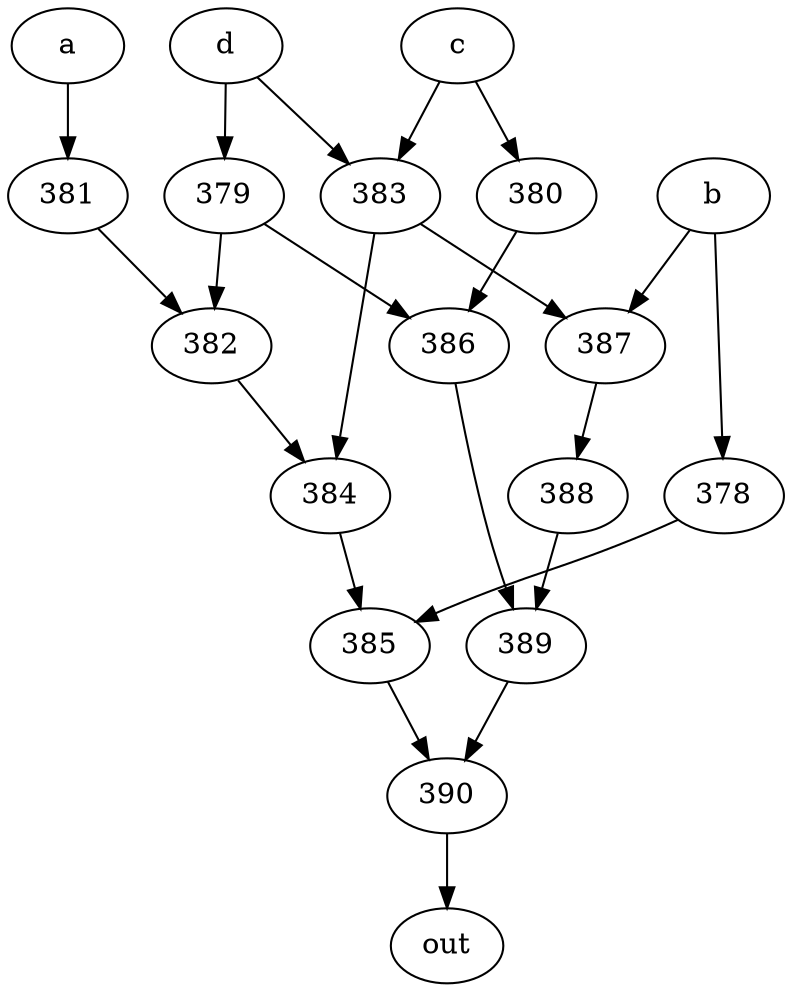 strict digraph "" {
	390 -> out;
	a -> 381;
	381 -> 382;
	382 -> 384;
	b -> 378;
	b -> 387;
	378 -> 385;
	387 -> 388;
	385 -> 390;
	388 -> 389;
	c -> 380;
	c -> 383;
	380 -> 386;
	383 -> 387;
	383 -> 384;
	386 -> 389;
	384 -> 385;
	d -> 383;
	d -> 379;
	379 -> 382;
	379 -> 386;
	389 -> 390;
}
